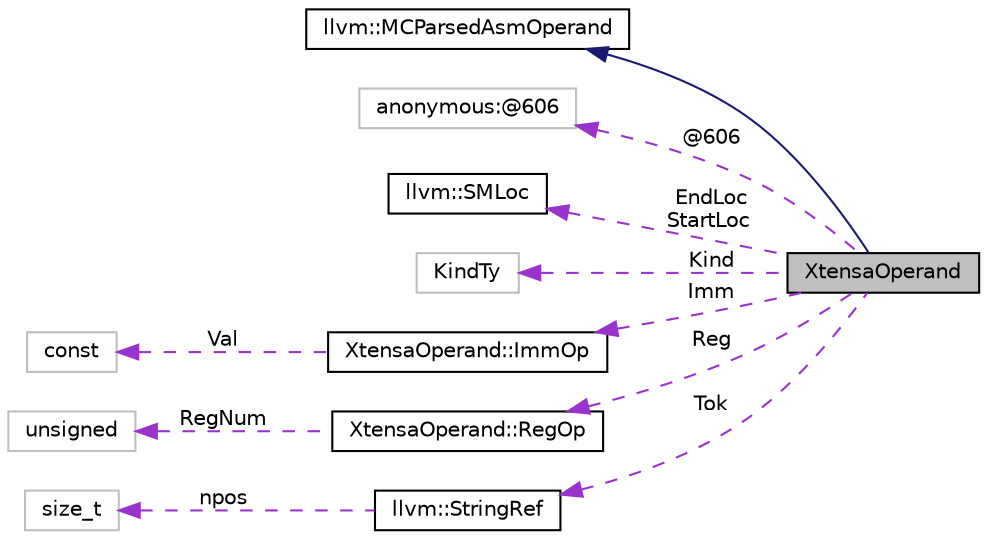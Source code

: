 digraph "XtensaOperand"
{
 // LATEX_PDF_SIZE
  bgcolor="transparent";
  edge [fontname="Helvetica",fontsize="10",labelfontname="Helvetica",labelfontsize="10"];
  node [fontname="Helvetica",fontsize="10",shape=record];
  rankdir="LR";
  Node1 [label="XtensaOperand",height=0.2,width=0.4,color="black", fillcolor="grey75", style="filled", fontcolor="black",tooltip=" "];
  Node2 -> Node1 [dir="back",color="midnightblue",fontsize="10",style="solid",fontname="Helvetica"];
  Node2 [label="llvm::MCParsedAsmOperand",height=0.2,width=0.4,color="black",URL="$classllvm_1_1MCParsedAsmOperand.html",tooltip="MCParsedAsmOperand - This abstract class represents a source-level assembly instruction operand."];
  Node3 -> Node1 [dir="back",color="darkorchid3",fontsize="10",style="dashed",label=" @606" ,fontname="Helvetica"];
  Node3 [label="anonymous:@606",height=0.2,width=0.4,color="grey75",tooltip=" "];
  Node4 -> Node1 [dir="back",color="darkorchid3",fontsize="10",style="dashed",label=" EndLoc\nStartLoc" ,fontname="Helvetica"];
  Node4 [label="llvm::SMLoc",height=0.2,width=0.4,color="black",URL="$classllvm_1_1SMLoc.html",tooltip="Represents a location in source code."];
  Node5 -> Node1 [dir="back",color="darkorchid3",fontsize="10",style="dashed",label=" Kind" ,fontname="Helvetica"];
  Node5 [label="KindTy",height=0.2,width=0.4,color="grey75",tooltip=" "];
  Node6 -> Node1 [dir="back",color="darkorchid3",fontsize="10",style="dashed",label=" Imm" ,fontname="Helvetica"];
  Node6 [label="XtensaOperand::ImmOp",height=0.2,width=0.4,color="black",URL="$structXtensaOperand_1_1ImmOp.html",tooltip=" "];
  Node7 -> Node6 [dir="back",color="darkorchid3",fontsize="10",style="dashed",label=" Val" ,fontname="Helvetica"];
  Node7 [label="const",height=0.2,width=0.4,color="grey75",tooltip=" "];
  Node8 -> Node1 [dir="back",color="darkorchid3",fontsize="10",style="dashed",label=" Reg" ,fontname="Helvetica"];
  Node8 [label="XtensaOperand::RegOp",height=0.2,width=0.4,color="black",URL="$structXtensaOperand_1_1RegOp.html",tooltip=" "];
  Node9 -> Node8 [dir="back",color="darkorchid3",fontsize="10",style="dashed",label=" RegNum" ,fontname="Helvetica"];
  Node9 [label="unsigned",height=0.2,width=0.4,color="grey75",tooltip=" "];
  Node10 -> Node1 [dir="back",color="darkorchid3",fontsize="10",style="dashed",label=" Tok" ,fontname="Helvetica"];
  Node10 [label="llvm::StringRef",height=0.2,width=0.4,color="black",URL="$classllvm_1_1StringRef.html",tooltip="StringRef - Represent a constant reference to a string, i.e."];
  Node11 -> Node10 [dir="back",color="darkorchid3",fontsize="10",style="dashed",label=" npos" ,fontname="Helvetica"];
  Node11 [label="size_t",height=0.2,width=0.4,color="grey75",tooltip=" "];
}

